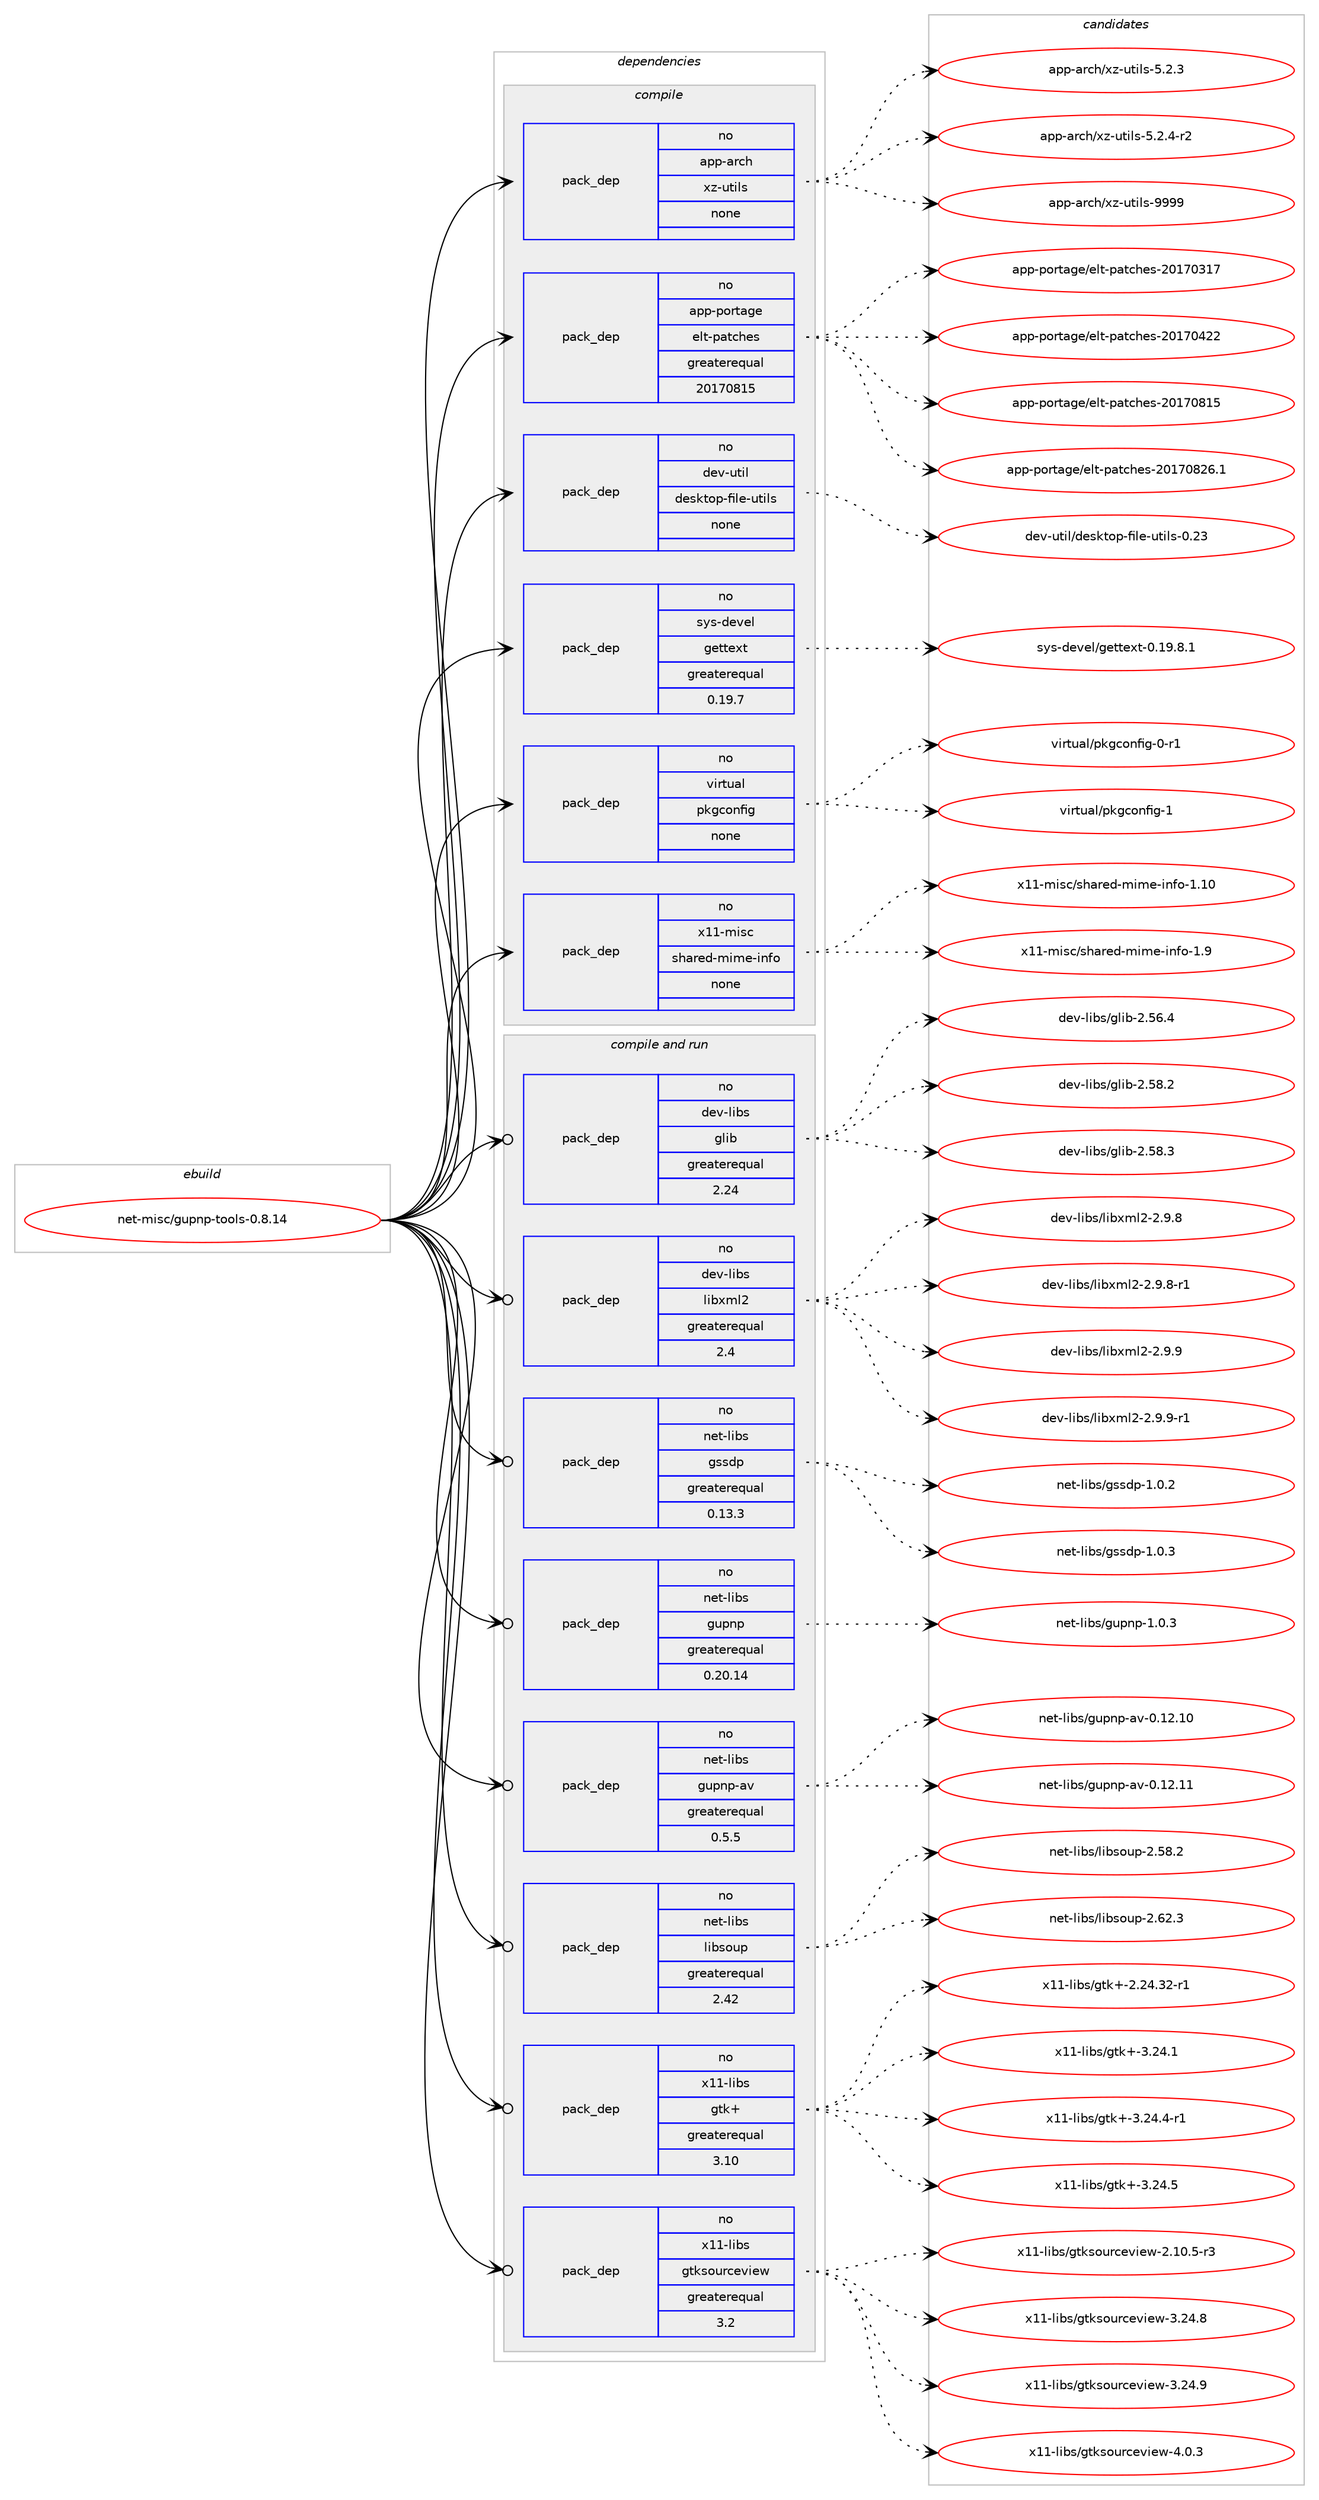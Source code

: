 digraph prolog {

# *************
# Graph options
# *************

newrank=true;
concentrate=true;
compound=true;
graph [rankdir=LR,fontname=Helvetica,fontsize=10,ranksep=1.5];#, ranksep=2.5, nodesep=0.2];
edge  [arrowhead=vee];
node  [fontname=Helvetica,fontsize=10];

# **********
# The ebuild
# **********

subgraph cluster_leftcol {
color=gray;
rank=same;
label=<<i>ebuild</i>>;
id [label="net-misc/gupnp-tools-0.8.14", color=red, width=4, href="../net-misc/gupnp-tools-0.8.14.svg"];
}

# ****************
# The dependencies
# ****************

subgraph cluster_midcol {
color=gray;
label=<<i>dependencies</i>>;
subgraph cluster_compile {
fillcolor="#eeeeee";
style=filled;
label=<<i>compile</i>>;
subgraph pack1192561 {
dependency1668042 [label=<<TABLE BORDER="0" CELLBORDER="1" CELLSPACING="0" CELLPADDING="4" WIDTH="220"><TR><TD ROWSPAN="6" CELLPADDING="30">pack_dep</TD></TR><TR><TD WIDTH="110">no</TD></TR><TR><TD>app-arch</TD></TR><TR><TD>xz-utils</TD></TR><TR><TD>none</TD></TR><TR><TD></TD></TR></TABLE>>, shape=none, color=blue];
}
id:e -> dependency1668042:w [weight=20,style="solid",arrowhead="vee"];
subgraph pack1192562 {
dependency1668043 [label=<<TABLE BORDER="0" CELLBORDER="1" CELLSPACING="0" CELLPADDING="4" WIDTH="220"><TR><TD ROWSPAN="6" CELLPADDING="30">pack_dep</TD></TR><TR><TD WIDTH="110">no</TD></TR><TR><TD>app-portage</TD></TR><TR><TD>elt-patches</TD></TR><TR><TD>greaterequal</TD></TR><TR><TD>20170815</TD></TR></TABLE>>, shape=none, color=blue];
}
id:e -> dependency1668043:w [weight=20,style="solid",arrowhead="vee"];
subgraph pack1192563 {
dependency1668044 [label=<<TABLE BORDER="0" CELLBORDER="1" CELLSPACING="0" CELLPADDING="4" WIDTH="220"><TR><TD ROWSPAN="6" CELLPADDING="30">pack_dep</TD></TR><TR><TD WIDTH="110">no</TD></TR><TR><TD>dev-util</TD></TR><TR><TD>desktop-file-utils</TD></TR><TR><TD>none</TD></TR><TR><TD></TD></TR></TABLE>>, shape=none, color=blue];
}
id:e -> dependency1668044:w [weight=20,style="solid",arrowhead="vee"];
subgraph pack1192564 {
dependency1668045 [label=<<TABLE BORDER="0" CELLBORDER="1" CELLSPACING="0" CELLPADDING="4" WIDTH="220"><TR><TD ROWSPAN="6" CELLPADDING="30">pack_dep</TD></TR><TR><TD WIDTH="110">no</TD></TR><TR><TD>sys-devel</TD></TR><TR><TD>gettext</TD></TR><TR><TD>greaterequal</TD></TR><TR><TD>0.19.7</TD></TR></TABLE>>, shape=none, color=blue];
}
id:e -> dependency1668045:w [weight=20,style="solid",arrowhead="vee"];
subgraph pack1192565 {
dependency1668046 [label=<<TABLE BORDER="0" CELLBORDER="1" CELLSPACING="0" CELLPADDING="4" WIDTH="220"><TR><TD ROWSPAN="6" CELLPADDING="30">pack_dep</TD></TR><TR><TD WIDTH="110">no</TD></TR><TR><TD>virtual</TD></TR><TR><TD>pkgconfig</TD></TR><TR><TD>none</TD></TR><TR><TD></TD></TR></TABLE>>, shape=none, color=blue];
}
id:e -> dependency1668046:w [weight=20,style="solid",arrowhead="vee"];
subgraph pack1192566 {
dependency1668047 [label=<<TABLE BORDER="0" CELLBORDER="1" CELLSPACING="0" CELLPADDING="4" WIDTH="220"><TR><TD ROWSPAN="6" CELLPADDING="30">pack_dep</TD></TR><TR><TD WIDTH="110">no</TD></TR><TR><TD>x11-misc</TD></TR><TR><TD>shared-mime-info</TD></TR><TR><TD>none</TD></TR><TR><TD></TD></TR></TABLE>>, shape=none, color=blue];
}
id:e -> dependency1668047:w [weight=20,style="solid",arrowhead="vee"];
}
subgraph cluster_compileandrun {
fillcolor="#eeeeee";
style=filled;
label=<<i>compile and run</i>>;
subgraph pack1192567 {
dependency1668048 [label=<<TABLE BORDER="0" CELLBORDER="1" CELLSPACING="0" CELLPADDING="4" WIDTH="220"><TR><TD ROWSPAN="6" CELLPADDING="30">pack_dep</TD></TR><TR><TD WIDTH="110">no</TD></TR><TR><TD>dev-libs</TD></TR><TR><TD>glib</TD></TR><TR><TD>greaterequal</TD></TR><TR><TD>2.24</TD></TR></TABLE>>, shape=none, color=blue];
}
id:e -> dependency1668048:w [weight=20,style="solid",arrowhead="odotvee"];
subgraph pack1192568 {
dependency1668049 [label=<<TABLE BORDER="0" CELLBORDER="1" CELLSPACING="0" CELLPADDING="4" WIDTH="220"><TR><TD ROWSPAN="6" CELLPADDING="30">pack_dep</TD></TR><TR><TD WIDTH="110">no</TD></TR><TR><TD>dev-libs</TD></TR><TR><TD>libxml2</TD></TR><TR><TD>greaterequal</TD></TR><TR><TD>2.4</TD></TR></TABLE>>, shape=none, color=blue];
}
id:e -> dependency1668049:w [weight=20,style="solid",arrowhead="odotvee"];
subgraph pack1192569 {
dependency1668050 [label=<<TABLE BORDER="0" CELLBORDER="1" CELLSPACING="0" CELLPADDING="4" WIDTH="220"><TR><TD ROWSPAN="6" CELLPADDING="30">pack_dep</TD></TR><TR><TD WIDTH="110">no</TD></TR><TR><TD>net-libs</TD></TR><TR><TD>gssdp</TD></TR><TR><TD>greaterequal</TD></TR><TR><TD>0.13.3</TD></TR></TABLE>>, shape=none, color=blue];
}
id:e -> dependency1668050:w [weight=20,style="solid",arrowhead="odotvee"];
subgraph pack1192570 {
dependency1668051 [label=<<TABLE BORDER="0" CELLBORDER="1" CELLSPACING="0" CELLPADDING="4" WIDTH="220"><TR><TD ROWSPAN="6" CELLPADDING="30">pack_dep</TD></TR><TR><TD WIDTH="110">no</TD></TR><TR><TD>net-libs</TD></TR><TR><TD>gupnp</TD></TR><TR><TD>greaterequal</TD></TR><TR><TD>0.20.14</TD></TR></TABLE>>, shape=none, color=blue];
}
id:e -> dependency1668051:w [weight=20,style="solid",arrowhead="odotvee"];
subgraph pack1192571 {
dependency1668052 [label=<<TABLE BORDER="0" CELLBORDER="1" CELLSPACING="0" CELLPADDING="4" WIDTH="220"><TR><TD ROWSPAN="6" CELLPADDING="30">pack_dep</TD></TR><TR><TD WIDTH="110">no</TD></TR><TR><TD>net-libs</TD></TR><TR><TD>gupnp-av</TD></TR><TR><TD>greaterequal</TD></TR><TR><TD>0.5.5</TD></TR></TABLE>>, shape=none, color=blue];
}
id:e -> dependency1668052:w [weight=20,style="solid",arrowhead="odotvee"];
subgraph pack1192572 {
dependency1668053 [label=<<TABLE BORDER="0" CELLBORDER="1" CELLSPACING="0" CELLPADDING="4" WIDTH="220"><TR><TD ROWSPAN="6" CELLPADDING="30">pack_dep</TD></TR><TR><TD WIDTH="110">no</TD></TR><TR><TD>net-libs</TD></TR><TR><TD>libsoup</TD></TR><TR><TD>greaterequal</TD></TR><TR><TD>2.42</TD></TR></TABLE>>, shape=none, color=blue];
}
id:e -> dependency1668053:w [weight=20,style="solid",arrowhead="odotvee"];
subgraph pack1192573 {
dependency1668054 [label=<<TABLE BORDER="0" CELLBORDER="1" CELLSPACING="0" CELLPADDING="4" WIDTH="220"><TR><TD ROWSPAN="6" CELLPADDING="30">pack_dep</TD></TR><TR><TD WIDTH="110">no</TD></TR><TR><TD>x11-libs</TD></TR><TR><TD>gtk+</TD></TR><TR><TD>greaterequal</TD></TR><TR><TD>3.10</TD></TR></TABLE>>, shape=none, color=blue];
}
id:e -> dependency1668054:w [weight=20,style="solid",arrowhead="odotvee"];
subgraph pack1192574 {
dependency1668055 [label=<<TABLE BORDER="0" CELLBORDER="1" CELLSPACING="0" CELLPADDING="4" WIDTH="220"><TR><TD ROWSPAN="6" CELLPADDING="30">pack_dep</TD></TR><TR><TD WIDTH="110">no</TD></TR><TR><TD>x11-libs</TD></TR><TR><TD>gtksourceview</TD></TR><TR><TD>greaterequal</TD></TR><TR><TD>3.2</TD></TR></TABLE>>, shape=none, color=blue];
}
id:e -> dependency1668055:w [weight=20,style="solid",arrowhead="odotvee"];
}
subgraph cluster_run {
fillcolor="#eeeeee";
style=filled;
label=<<i>run</i>>;
}
}

# **************
# The candidates
# **************

subgraph cluster_choices {
rank=same;
color=gray;
label=<<i>candidates</i>>;

subgraph choice1192561 {
color=black;
nodesep=1;
choice971121124597114991044712012245117116105108115455346504651 [label="app-arch/xz-utils-5.2.3", color=red, width=4,href="../app-arch/xz-utils-5.2.3.svg"];
choice9711211245971149910447120122451171161051081154553465046524511450 [label="app-arch/xz-utils-5.2.4-r2", color=red, width=4,href="../app-arch/xz-utils-5.2.4-r2.svg"];
choice9711211245971149910447120122451171161051081154557575757 [label="app-arch/xz-utils-9999", color=red, width=4,href="../app-arch/xz-utils-9999.svg"];
dependency1668042:e -> choice971121124597114991044712012245117116105108115455346504651:w [style=dotted,weight="100"];
dependency1668042:e -> choice9711211245971149910447120122451171161051081154553465046524511450:w [style=dotted,weight="100"];
dependency1668042:e -> choice9711211245971149910447120122451171161051081154557575757:w [style=dotted,weight="100"];
}
subgraph choice1192562 {
color=black;
nodesep=1;
choice97112112451121111141169710310147101108116451129711699104101115455048495548514955 [label="app-portage/elt-patches-20170317", color=red, width=4,href="../app-portage/elt-patches-20170317.svg"];
choice97112112451121111141169710310147101108116451129711699104101115455048495548525050 [label="app-portage/elt-patches-20170422", color=red, width=4,href="../app-portage/elt-patches-20170422.svg"];
choice97112112451121111141169710310147101108116451129711699104101115455048495548564953 [label="app-portage/elt-patches-20170815", color=red, width=4,href="../app-portage/elt-patches-20170815.svg"];
choice971121124511211111411697103101471011081164511297116991041011154550484955485650544649 [label="app-portage/elt-patches-20170826.1", color=red, width=4,href="../app-portage/elt-patches-20170826.1.svg"];
dependency1668043:e -> choice97112112451121111141169710310147101108116451129711699104101115455048495548514955:w [style=dotted,weight="100"];
dependency1668043:e -> choice97112112451121111141169710310147101108116451129711699104101115455048495548525050:w [style=dotted,weight="100"];
dependency1668043:e -> choice97112112451121111141169710310147101108116451129711699104101115455048495548564953:w [style=dotted,weight="100"];
dependency1668043:e -> choice971121124511211111411697103101471011081164511297116991041011154550484955485650544649:w [style=dotted,weight="100"];
}
subgraph choice1192563 {
color=black;
nodesep=1;
choice100101118451171161051084710010111510711611111245102105108101451171161051081154548465051 [label="dev-util/desktop-file-utils-0.23", color=red, width=4,href="../dev-util/desktop-file-utils-0.23.svg"];
dependency1668044:e -> choice100101118451171161051084710010111510711611111245102105108101451171161051081154548465051:w [style=dotted,weight="100"];
}
subgraph choice1192564 {
color=black;
nodesep=1;
choice1151211154510010111810110847103101116116101120116454846495746564649 [label="sys-devel/gettext-0.19.8.1", color=red, width=4,href="../sys-devel/gettext-0.19.8.1.svg"];
dependency1668045:e -> choice1151211154510010111810110847103101116116101120116454846495746564649:w [style=dotted,weight="100"];
}
subgraph choice1192565 {
color=black;
nodesep=1;
choice11810511411611797108471121071039911111010210510345484511449 [label="virtual/pkgconfig-0-r1", color=red, width=4,href="../virtual/pkgconfig-0-r1.svg"];
choice1181051141161179710847112107103991111101021051034549 [label="virtual/pkgconfig-1", color=red, width=4,href="../virtual/pkgconfig-1.svg"];
dependency1668046:e -> choice11810511411611797108471121071039911111010210510345484511449:w [style=dotted,weight="100"];
dependency1668046:e -> choice1181051141161179710847112107103991111101021051034549:w [style=dotted,weight="100"];
}
subgraph choice1192566 {
color=black;
nodesep=1;
choice12049494510910511599471151049711410110045109105109101451051101021114549464948 [label="x11-misc/shared-mime-info-1.10", color=red, width=4,href="../x11-misc/shared-mime-info-1.10.svg"];
choice120494945109105115994711510497114101100451091051091014510511010211145494657 [label="x11-misc/shared-mime-info-1.9", color=red, width=4,href="../x11-misc/shared-mime-info-1.9.svg"];
dependency1668047:e -> choice12049494510910511599471151049711410110045109105109101451051101021114549464948:w [style=dotted,weight="100"];
dependency1668047:e -> choice120494945109105115994711510497114101100451091051091014510511010211145494657:w [style=dotted,weight="100"];
}
subgraph choice1192567 {
color=black;
nodesep=1;
choice1001011184510810598115471031081059845504653544652 [label="dev-libs/glib-2.56.4", color=red, width=4,href="../dev-libs/glib-2.56.4.svg"];
choice1001011184510810598115471031081059845504653564650 [label="dev-libs/glib-2.58.2", color=red, width=4,href="../dev-libs/glib-2.58.2.svg"];
choice1001011184510810598115471031081059845504653564651 [label="dev-libs/glib-2.58.3", color=red, width=4,href="../dev-libs/glib-2.58.3.svg"];
dependency1668048:e -> choice1001011184510810598115471031081059845504653544652:w [style=dotted,weight="100"];
dependency1668048:e -> choice1001011184510810598115471031081059845504653564650:w [style=dotted,weight="100"];
dependency1668048:e -> choice1001011184510810598115471031081059845504653564651:w [style=dotted,weight="100"];
}
subgraph choice1192568 {
color=black;
nodesep=1;
choice1001011184510810598115471081059812010910850455046574656 [label="dev-libs/libxml2-2.9.8", color=red, width=4,href="../dev-libs/libxml2-2.9.8.svg"];
choice10010111845108105981154710810598120109108504550465746564511449 [label="dev-libs/libxml2-2.9.8-r1", color=red, width=4,href="../dev-libs/libxml2-2.9.8-r1.svg"];
choice1001011184510810598115471081059812010910850455046574657 [label="dev-libs/libxml2-2.9.9", color=red, width=4,href="../dev-libs/libxml2-2.9.9.svg"];
choice10010111845108105981154710810598120109108504550465746574511449 [label="dev-libs/libxml2-2.9.9-r1", color=red, width=4,href="../dev-libs/libxml2-2.9.9-r1.svg"];
dependency1668049:e -> choice1001011184510810598115471081059812010910850455046574656:w [style=dotted,weight="100"];
dependency1668049:e -> choice10010111845108105981154710810598120109108504550465746564511449:w [style=dotted,weight="100"];
dependency1668049:e -> choice1001011184510810598115471081059812010910850455046574657:w [style=dotted,weight="100"];
dependency1668049:e -> choice10010111845108105981154710810598120109108504550465746574511449:w [style=dotted,weight="100"];
}
subgraph choice1192569 {
color=black;
nodesep=1;
choice110101116451081059811547103115115100112454946484650 [label="net-libs/gssdp-1.0.2", color=red, width=4,href="../net-libs/gssdp-1.0.2.svg"];
choice110101116451081059811547103115115100112454946484651 [label="net-libs/gssdp-1.0.3", color=red, width=4,href="../net-libs/gssdp-1.0.3.svg"];
dependency1668050:e -> choice110101116451081059811547103115115100112454946484650:w [style=dotted,weight="100"];
dependency1668050:e -> choice110101116451081059811547103115115100112454946484651:w [style=dotted,weight="100"];
}
subgraph choice1192570 {
color=black;
nodesep=1;
choice110101116451081059811547103117112110112454946484651 [label="net-libs/gupnp-1.0.3", color=red, width=4,href="../net-libs/gupnp-1.0.3.svg"];
dependency1668051:e -> choice110101116451081059811547103117112110112454946484651:w [style=dotted,weight="100"];
}
subgraph choice1192571 {
color=black;
nodesep=1;
choice11010111645108105981154710311711211011245971184548464950464948 [label="net-libs/gupnp-av-0.12.10", color=red, width=4,href="../net-libs/gupnp-av-0.12.10.svg"];
choice11010111645108105981154710311711211011245971184548464950464949 [label="net-libs/gupnp-av-0.12.11", color=red, width=4,href="../net-libs/gupnp-av-0.12.11.svg"];
dependency1668052:e -> choice11010111645108105981154710311711211011245971184548464950464948:w [style=dotted,weight="100"];
dependency1668052:e -> choice11010111645108105981154710311711211011245971184548464950464949:w [style=dotted,weight="100"];
}
subgraph choice1192572 {
color=black;
nodesep=1;
choice1101011164510810598115471081059811511111711245504653564650 [label="net-libs/libsoup-2.58.2", color=red, width=4,href="../net-libs/libsoup-2.58.2.svg"];
choice1101011164510810598115471081059811511111711245504654504651 [label="net-libs/libsoup-2.62.3", color=red, width=4,href="../net-libs/libsoup-2.62.3.svg"];
dependency1668053:e -> choice1101011164510810598115471081059811511111711245504653564650:w [style=dotted,weight="100"];
dependency1668053:e -> choice1101011164510810598115471081059811511111711245504654504651:w [style=dotted,weight="100"];
}
subgraph choice1192573 {
color=black;
nodesep=1;
choice12049494510810598115471031161074345504650524651504511449 [label="x11-libs/gtk+-2.24.32-r1", color=red, width=4,href="../x11-libs/gtk+-2.24.32-r1.svg"];
choice12049494510810598115471031161074345514650524649 [label="x11-libs/gtk+-3.24.1", color=red, width=4,href="../x11-libs/gtk+-3.24.1.svg"];
choice120494945108105981154710311610743455146505246524511449 [label="x11-libs/gtk+-3.24.4-r1", color=red, width=4,href="../x11-libs/gtk+-3.24.4-r1.svg"];
choice12049494510810598115471031161074345514650524653 [label="x11-libs/gtk+-3.24.5", color=red, width=4,href="../x11-libs/gtk+-3.24.5.svg"];
dependency1668054:e -> choice12049494510810598115471031161074345504650524651504511449:w [style=dotted,weight="100"];
dependency1668054:e -> choice12049494510810598115471031161074345514650524649:w [style=dotted,weight="100"];
dependency1668054:e -> choice120494945108105981154710311610743455146505246524511449:w [style=dotted,weight="100"];
dependency1668054:e -> choice12049494510810598115471031161074345514650524653:w [style=dotted,weight="100"];
}
subgraph choice1192574 {
color=black;
nodesep=1;
choice120494945108105981154710311610711511111711499101118105101119455046494846534511451 [label="x11-libs/gtksourceview-2.10.5-r3", color=red, width=4,href="../x11-libs/gtksourceview-2.10.5-r3.svg"];
choice12049494510810598115471031161071151111171149910111810510111945514650524656 [label="x11-libs/gtksourceview-3.24.8", color=red, width=4,href="../x11-libs/gtksourceview-3.24.8.svg"];
choice12049494510810598115471031161071151111171149910111810510111945514650524657 [label="x11-libs/gtksourceview-3.24.9", color=red, width=4,href="../x11-libs/gtksourceview-3.24.9.svg"];
choice120494945108105981154710311610711511111711499101118105101119455246484651 [label="x11-libs/gtksourceview-4.0.3", color=red, width=4,href="../x11-libs/gtksourceview-4.0.3.svg"];
dependency1668055:e -> choice120494945108105981154710311610711511111711499101118105101119455046494846534511451:w [style=dotted,weight="100"];
dependency1668055:e -> choice12049494510810598115471031161071151111171149910111810510111945514650524656:w [style=dotted,weight="100"];
dependency1668055:e -> choice12049494510810598115471031161071151111171149910111810510111945514650524657:w [style=dotted,weight="100"];
dependency1668055:e -> choice120494945108105981154710311610711511111711499101118105101119455246484651:w [style=dotted,weight="100"];
}
}

}
